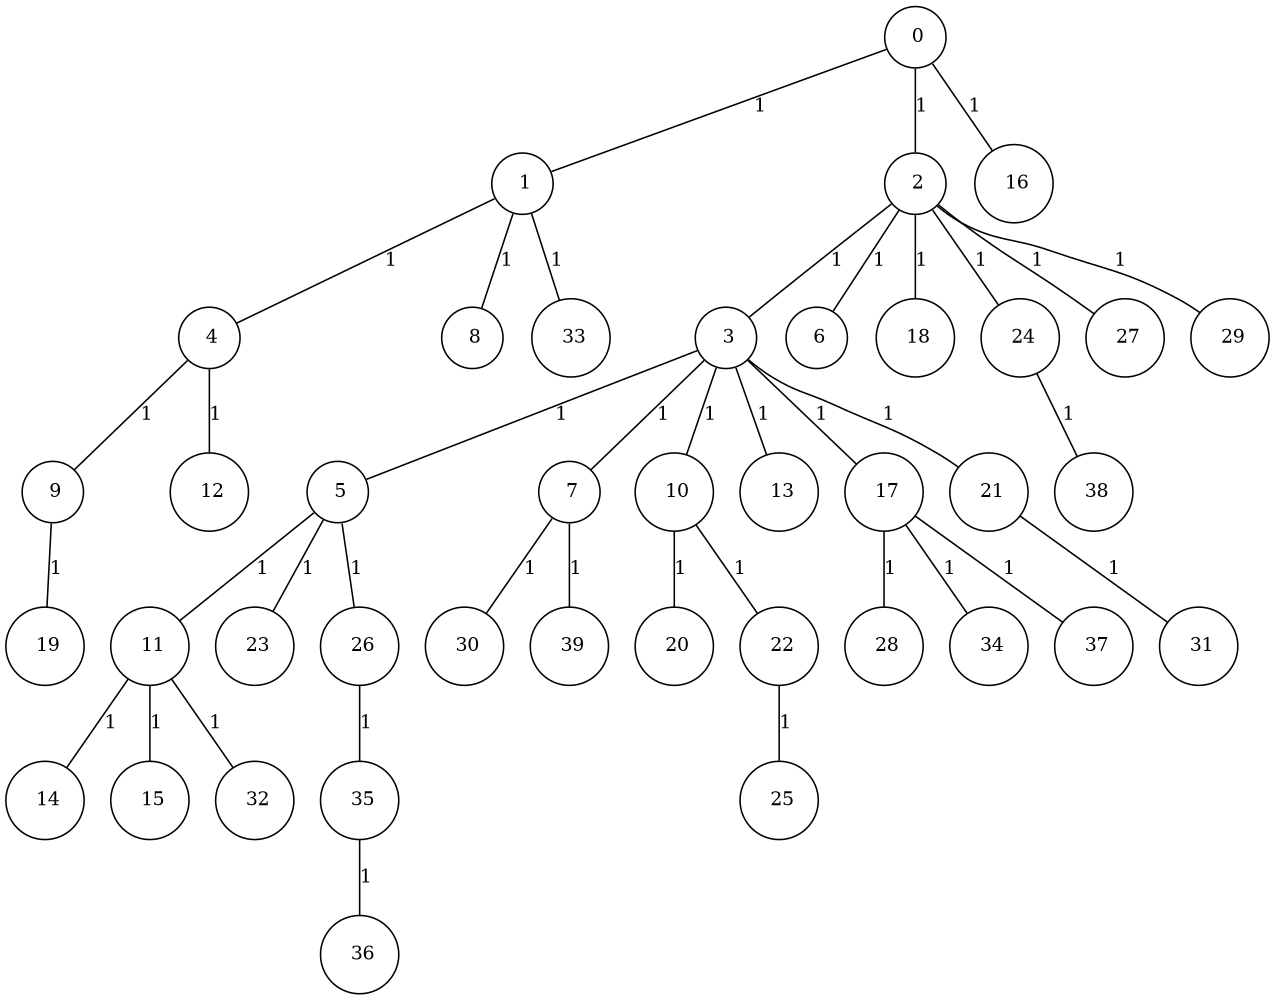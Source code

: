 graph G {
size="8.5,11;"
ratio = "expand;"
fixedsize="true;"
overlap="scale;"
node[shape=circle,width=.12,hight=.12,fontsize=12]
edge[fontsize=12]

0[label=" 0" color=black, pos="2.5548664,0.22217974!"];
1[label=" 1" color=black, pos="1.0659098,1.7285891!"];
2[label=" 2" color=black, pos="0.52689201,0.94218844!"];
3[label=" 3" color=black, pos="0.47279638,0.10882271!"];
4[label=" 4" color=black, pos="2.5673891,2.7122436!"];
5[label=" 5" color=black, pos="2.4287204,0.60582736!"];
6[label=" 6" color=black, pos="2.7659276,1.5376057!"];
7[label=" 7" color=black, pos="1.6272496,1.6462954!"];
8[label=" 8" color=black, pos="0.2753518,2.5120076!"];
9[label=" 9" color=black, pos="0.11650797,1.0770289!"];
10[label=" 10" color=black, pos="0.091402676,0.5942733!"];
11[label=" 11" color=black, pos="2.7523948,0.055769771!"];
12[label=" 12" color=black, pos="1.0516508,1.534206!"];
13[label=" 13" color=black, pos="1.5795733,2.9782294!"];
14[label=" 14" color=black, pos="1.2982476,0.80696322!"];
15[label=" 15" color=black, pos="2.9918969,2.1076132!"];
16[label=" 16" color=black, pos="1.3217338,2.6085104!"];
17[label=" 17" color=black, pos="0.86021736,0.081641743!"];
18[label=" 18" color=black, pos="0.70475656,1.5158191!"];
19[label=" 19" color=black, pos="2.3790111,0.77693534!"];
20[label=" 20" color=black, pos="2.3396022,0.91103308!"];
21[label=" 21" color=black, pos="2.4511747,1.2646765!"];
22[label=" 22" color=black, pos="1.4050976,2.6749195!"];
23[label=" 23" color=black, pos="2.5248983,0.66424324!"];
24[label=" 24" color=black, pos="0.40215335,1.2848739!"];
25[label=" 25" color=black, pos="2.9582929,2.2139908!"];
26[label=" 26" color=black, pos="0.042430664,2.1202008!"];
27[label=" 27" color=black, pos="0.30139873,1.8521036!"];
28[label=" 28" color=black, pos="2.2082775,1.5601764!"];
29[label=" 29" color=black, pos="2.6523992,2.4088746!"];
30[label=" 30" color=black, pos="1.8964926,2.4544913!"];
31[label=" 31" color=black, pos="0.86632666,2.268023!"];
32[label=" 32" color=black, pos="2.3914881,2.5308507!"];
33[label=" 33" color=black, pos="2.9194125,2.0128304!"];
34[label=" 34" color=black, pos="2.4746513,0.38328489!"];
35[label=" 35" color=black, pos="0.030167439,1.417051!"];
36[label=" 36" color=black, pos="2.9985251,0.89789724!"];
37[label=" 37" color=black, pos="0.80208035,2.7084211!"];
38[label=" 38" color=black, pos="1.3905658,2.1199638!"];
39[label=" 39" color=black, pos="0.28164687,1.5253725!"];
0--1[label="1"]
0--2[label="1"]
0--16[label="1"]
1--4[label="1"]
1--8[label="1"]
1--33[label="1"]
2--3[label="1"]
2--6[label="1"]
2--18[label="1"]
2--24[label="1"]
2--27[label="1"]
2--29[label="1"]
3--5[label="1"]
3--7[label="1"]
3--10[label="1"]
3--13[label="1"]
3--17[label="1"]
3--21[label="1"]
4--9[label="1"]
4--12[label="1"]
5--11[label="1"]
5--23[label="1"]
5--26[label="1"]
7--30[label="1"]
7--39[label="1"]
9--19[label="1"]
10--20[label="1"]
10--22[label="1"]
11--14[label="1"]
11--15[label="1"]
11--32[label="1"]
17--28[label="1"]
17--34[label="1"]
17--37[label="1"]
21--31[label="1"]
22--25[label="1"]
24--38[label="1"]
26--35[label="1"]
35--36[label="1"]

}

